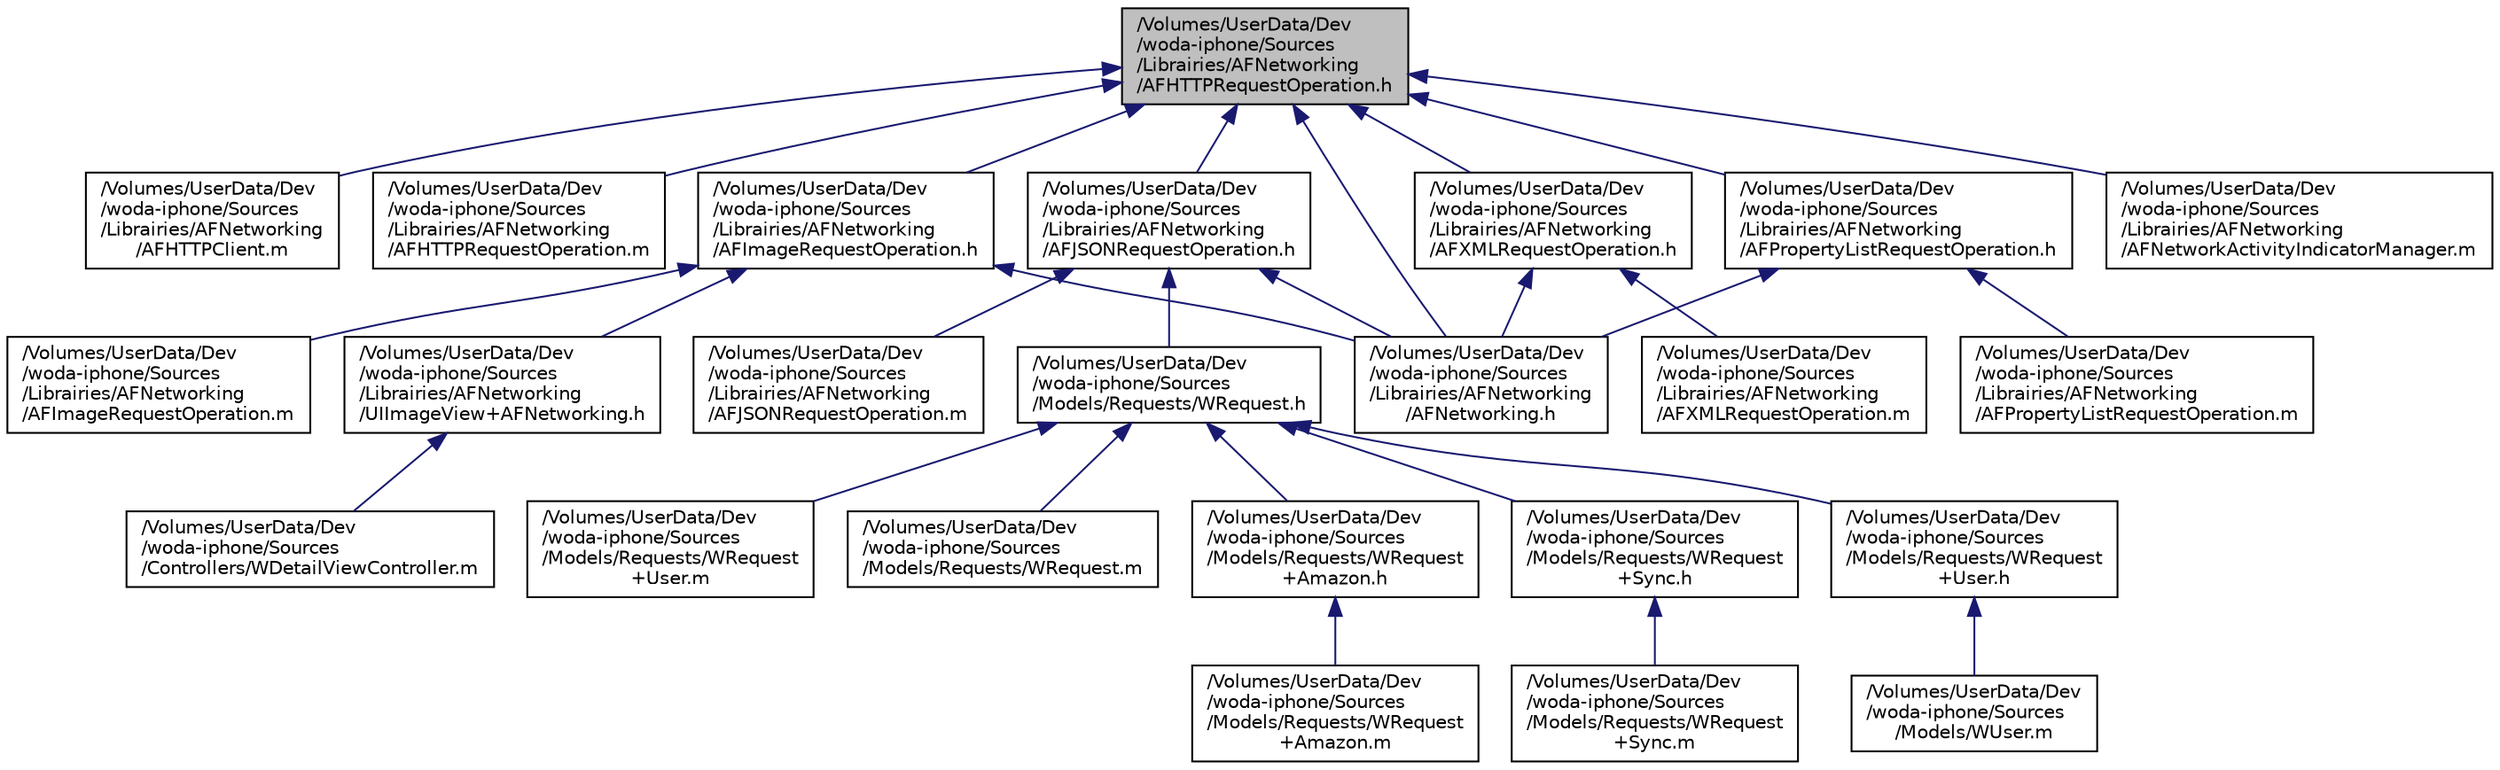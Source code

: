 digraph "/Volumes/UserData/Dev/woda-iphone/Sources/Librairies/AFNetworking/AFHTTPRequestOperation.h"
{
  edge [fontname="Helvetica",fontsize="10",labelfontname="Helvetica",labelfontsize="10"];
  node [fontname="Helvetica",fontsize="10",shape=record];
  Node1 [label="/Volumes/UserData/Dev\l/woda-iphone/Sources\l/Librairies/AFNetworking\l/AFHTTPRequestOperation.h",height=0.2,width=0.4,color="black", fillcolor="grey75", style="filled" fontcolor="black"];
  Node1 -> Node2 [dir="back",color="midnightblue",fontsize="10",style="solid"];
  Node2 [label="/Volumes/UserData/Dev\l/woda-iphone/Sources\l/Librairies/AFNetworking\l/AFHTTPClient.m",height=0.2,width=0.4,color="black", fillcolor="white", style="filled",URL="$_a_f_h_t_t_p_client_8m.html"];
  Node1 -> Node3 [dir="back",color="midnightblue",fontsize="10",style="solid"];
  Node3 [label="/Volumes/UserData/Dev\l/woda-iphone/Sources\l/Librairies/AFNetworking\l/AFHTTPRequestOperation.m",height=0.2,width=0.4,color="black", fillcolor="white", style="filled",URL="$_a_f_h_t_t_p_request_operation_8m.html"];
  Node1 -> Node4 [dir="back",color="midnightblue",fontsize="10",style="solid"];
  Node4 [label="/Volumes/UserData/Dev\l/woda-iphone/Sources\l/Librairies/AFNetworking\l/AFImageRequestOperation.h",height=0.2,width=0.4,color="black", fillcolor="white", style="filled",URL="$_a_f_image_request_operation_8h.html"];
  Node4 -> Node5 [dir="back",color="midnightblue",fontsize="10",style="solid"];
  Node5 [label="/Volumes/UserData/Dev\l/woda-iphone/Sources\l/Librairies/AFNetworking\l/AFImageRequestOperation.m",height=0.2,width=0.4,color="black", fillcolor="white", style="filled",URL="$_a_f_image_request_operation_8m.html"];
  Node4 -> Node6 [dir="back",color="midnightblue",fontsize="10",style="solid"];
  Node6 [label="/Volumes/UserData/Dev\l/woda-iphone/Sources\l/Librairies/AFNetworking\l/AFNetworking.h",height=0.2,width=0.4,color="black", fillcolor="white", style="filled",URL="$_a_f_networking_8h.html"];
  Node4 -> Node7 [dir="back",color="midnightblue",fontsize="10",style="solid"];
  Node7 [label="/Volumes/UserData/Dev\l/woda-iphone/Sources\l/Librairies/AFNetworking\l/UIImageView+AFNetworking.h",height=0.2,width=0.4,color="black", fillcolor="white", style="filled",URL="$_u_i_image_view_09_a_f_networking_8h.html"];
  Node7 -> Node8 [dir="back",color="midnightblue",fontsize="10",style="solid"];
  Node8 [label="/Volumes/UserData/Dev\l/woda-iphone/Sources\l/Controllers/WDetailViewController.m",height=0.2,width=0.4,color="black", fillcolor="white", style="filled",URL="$_w_detail_view_controller_8m.html"];
  Node1 -> Node9 [dir="back",color="midnightblue",fontsize="10",style="solid"];
  Node9 [label="/Volumes/UserData/Dev\l/woda-iphone/Sources\l/Librairies/AFNetworking\l/AFJSONRequestOperation.h",height=0.2,width=0.4,color="black", fillcolor="white", style="filled",URL="$_a_f_j_s_o_n_request_operation_8h.html"];
  Node9 -> Node10 [dir="back",color="midnightblue",fontsize="10",style="solid"];
  Node10 [label="/Volumes/UserData/Dev\l/woda-iphone/Sources\l/Librairies/AFNetworking\l/AFJSONRequestOperation.m",height=0.2,width=0.4,color="black", fillcolor="white", style="filled",URL="$_a_f_j_s_o_n_request_operation_8m.html"];
  Node9 -> Node6 [dir="back",color="midnightblue",fontsize="10",style="solid"];
  Node9 -> Node11 [dir="back",color="midnightblue",fontsize="10",style="solid"];
  Node11 [label="/Volumes/UserData/Dev\l/woda-iphone/Sources\l/Models/Requests/WRequest.h",height=0.2,width=0.4,color="black", fillcolor="white", style="filled",URL="$_w_request_8h.html"];
  Node11 -> Node12 [dir="back",color="midnightblue",fontsize="10",style="solid"];
  Node12 [label="/Volumes/UserData/Dev\l/woda-iphone/Sources\l/Models/Requests/WRequest\l+Amazon.h",height=0.2,width=0.4,color="black", fillcolor="white", style="filled",URL="$_w_request_09_amazon_8h.html"];
  Node12 -> Node13 [dir="back",color="midnightblue",fontsize="10",style="solid"];
  Node13 [label="/Volumes/UserData/Dev\l/woda-iphone/Sources\l/Models/Requests/WRequest\l+Amazon.m",height=0.2,width=0.4,color="black", fillcolor="white", style="filled",URL="$_w_request_09_amazon_8m.html"];
  Node11 -> Node14 [dir="back",color="midnightblue",fontsize="10",style="solid"];
  Node14 [label="/Volumes/UserData/Dev\l/woda-iphone/Sources\l/Models/Requests/WRequest\l+Sync.h",height=0.2,width=0.4,color="black", fillcolor="white", style="filled",URL="$_w_request_09_sync_8h.html"];
  Node14 -> Node15 [dir="back",color="midnightblue",fontsize="10",style="solid"];
  Node15 [label="/Volumes/UserData/Dev\l/woda-iphone/Sources\l/Models/Requests/WRequest\l+Sync.m",height=0.2,width=0.4,color="black", fillcolor="white", style="filled",URL="$_w_request_09_sync_8m.html"];
  Node11 -> Node16 [dir="back",color="midnightblue",fontsize="10",style="solid"];
  Node16 [label="/Volumes/UserData/Dev\l/woda-iphone/Sources\l/Models/Requests/WRequest\l+User.h",height=0.2,width=0.4,color="black", fillcolor="white", style="filled",URL="$_w_request_09_user_8h.html"];
  Node16 -> Node17 [dir="back",color="midnightblue",fontsize="10",style="solid"];
  Node17 [label="/Volumes/UserData/Dev\l/woda-iphone/Sources\l/Models/WUser.m",height=0.2,width=0.4,color="black", fillcolor="white", style="filled",URL="$_w_user_8m.html"];
  Node11 -> Node18 [dir="back",color="midnightblue",fontsize="10",style="solid"];
  Node18 [label="/Volumes/UserData/Dev\l/woda-iphone/Sources\l/Models/Requests/WRequest\l+User.m",height=0.2,width=0.4,color="black", fillcolor="white", style="filled",URL="$_w_request_09_user_8m.html"];
  Node11 -> Node19 [dir="back",color="midnightblue",fontsize="10",style="solid"];
  Node19 [label="/Volumes/UserData/Dev\l/woda-iphone/Sources\l/Models/Requests/WRequest.m",height=0.2,width=0.4,color="black", fillcolor="white", style="filled",URL="$_w_request_8m.html"];
  Node1 -> Node20 [dir="back",color="midnightblue",fontsize="10",style="solid"];
  Node20 [label="/Volumes/UserData/Dev\l/woda-iphone/Sources\l/Librairies/AFNetworking\l/AFNetworkActivityIndicatorManager.m",height=0.2,width=0.4,color="black", fillcolor="white", style="filled",URL="$_a_f_network_activity_indicator_manager_8m.html"];
  Node1 -> Node6 [dir="back",color="midnightblue",fontsize="10",style="solid"];
  Node1 -> Node21 [dir="back",color="midnightblue",fontsize="10",style="solid"];
  Node21 [label="/Volumes/UserData/Dev\l/woda-iphone/Sources\l/Librairies/AFNetworking\l/AFXMLRequestOperation.h",height=0.2,width=0.4,color="black", fillcolor="white", style="filled",URL="$_a_f_x_m_l_request_operation_8h.html"];
  Node21 -> Node6 [dir="back",color="midnightblue",fontsize="10",style="solid"];
  Node21 -> Node22 [dir="back",color="midnightblue",fontsize="10",style="solid"];
  Node22 [label="/Volumes/UserData/Dev\l/woda-iphone/Sources\l/Librairies/AFNetworking\l/AFXMLRequestOperation.m",height=0.2,width=0.4,color="black", fillcolor="white", style="filled",URL="$_a_f_x_m_l_request_operation_8m.html"];
  Node1 -> Node23 [dir="back",color="midnightblue",fontsize="10",style="solid"];
  Node23 [label="/Volumes/UserData/Dev\l/woda-iphone/Sources\l/Librairies/AFNetworking\l/AFPropertyListRequestOperation.h",height=0.2,width=0.4,color="black", fillcolor="white", style="filled",URL="$_a_f_property_list_request_operation_8h.html"];
  Node23 -> Node6 [dir="back",color="midnightblue",fontsize="10",style="solid"];
  Node23 -> Node24 [dir="back",color="midnightblue",fontsize="10",style="solid"];
  Node24 [label="/Volumes/UserData/Dev\l/woda-iphone/Sources\l/Librairies/AFNetworking\l/AFPropertyListRequestOperation.m",height=0.2,width=0.4,color="black", fillcolor="white", style="filled",URL="$_a_f_property_list_request_operation_8m.html"];
}
